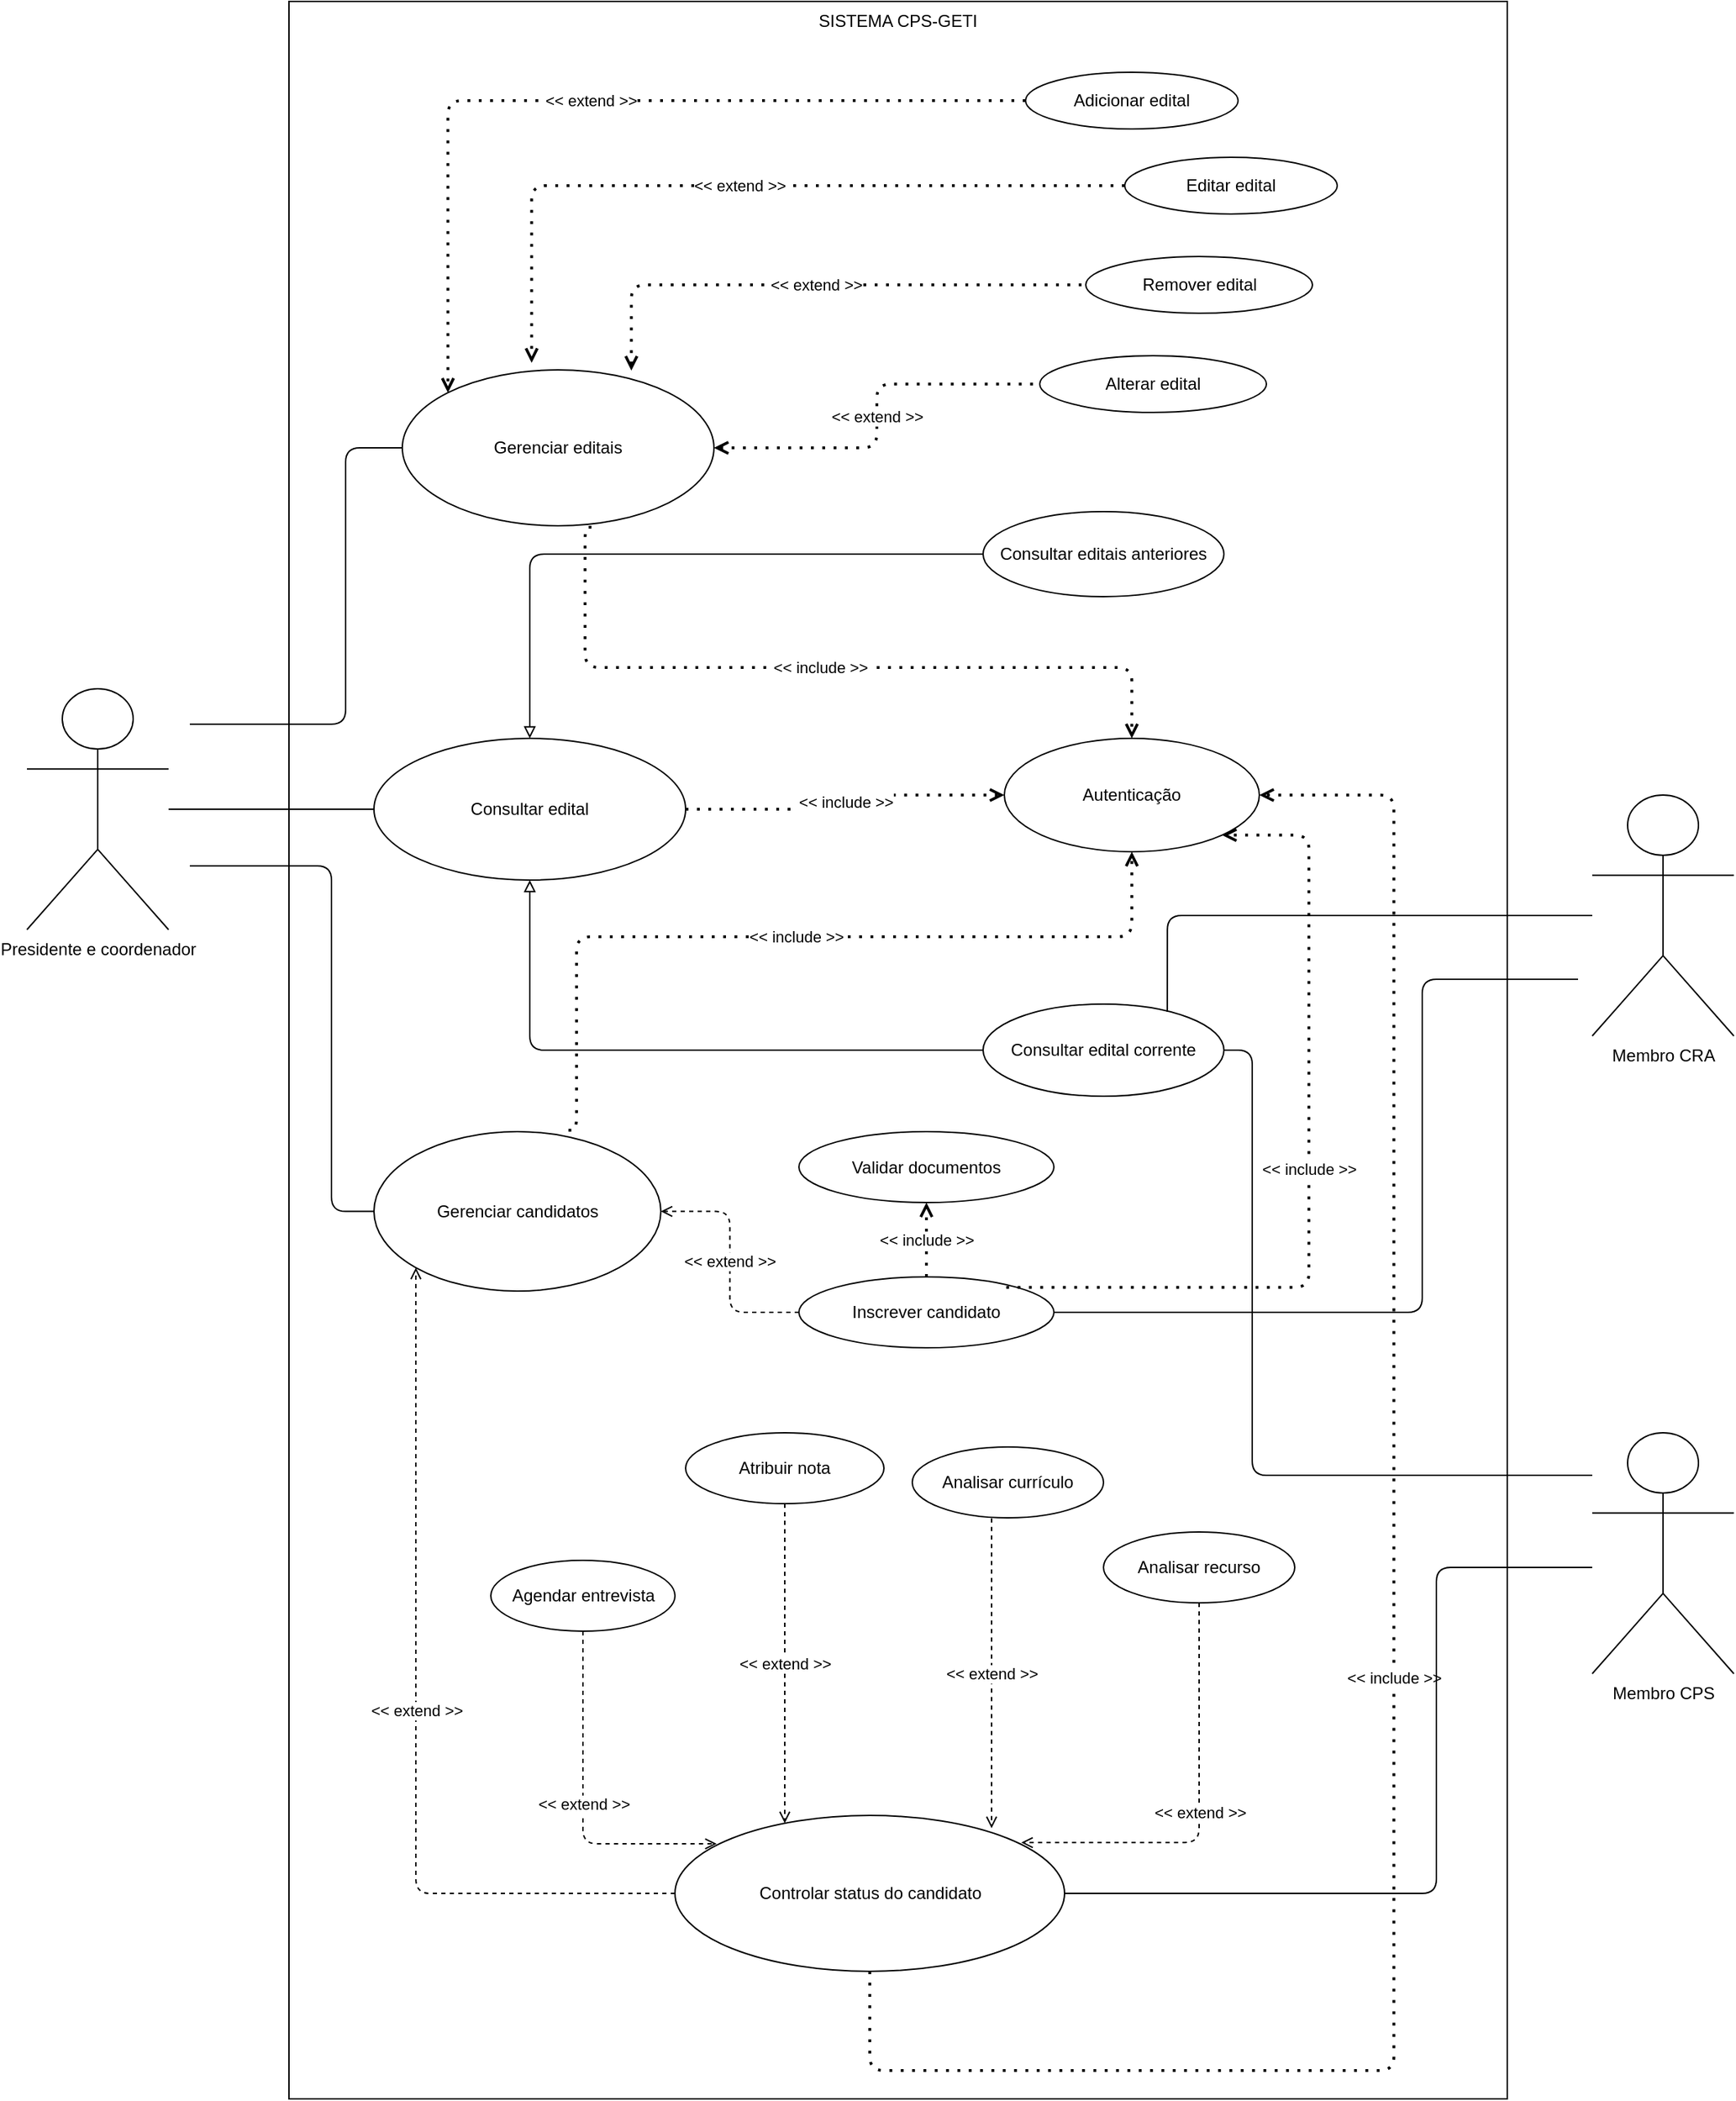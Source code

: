 <mxfile version="13.6.5" type="device"><diagram id="rCzvnhqhO2wZLILW5qiQ" name="Page-1"><mxGraphModel dx="2031" dy="2207" grid="1" gridSize="10" guides="1" tooltips="1" connect="1" arrows="1" fold="1" page="1" pageScale="1" pageWidth="850" pageHeight="1100" math="0" shadow="0"><root><mxCell id="0"/><mxCell id="1" parent="0"/><mxCell id="yppUJSTWK3-VCfPEgZEO-1" value="SISTEMA CPS-GETI" style="rounded=0;whiteSpace=wrap;html=1;verticalAlign=top;" vertex="1" parent="1"><mxGeometry x="510" y="-150" width="860" height="1480" as="geometry"/></mxCell><mxCell id="1BK_RrvFkFShxOuUJ0js-1" value="Presidente e coordenador" style="shape=umlActor;verticalLabelPosition=bottom;verticalAlign=top;html=1;outlineConnect=0;" parent="1" vertex="1"><mxGeometry x="325" y="335" width="100" height="170" as="geometry"/></mxCell><mxCell id="1BK_RrvFkFShxOuUJ0js-2" value="Membro CPS" style="shape=umlActor;verticalLabelPosition=bottom;verticalAlign=top;html=1;outlineConnect=0;" parent="1" vertex="1"><mxGeometry x="1430" y="860" width="100" height="170" as="geometry"/></mxCell><mxCell id="1BK_RrvFkFShxOuUJ0js-4" value="&lt;div&gt;Gerenciar editais&lt;/div&gt;" style="ellipse;whiteSpace=wrap;html=1;" parent="1" vertex="1"><mxGeometry x="590" y="110" width="220" height="110" as="geometry"/></mxCell><mxCell id="1BK_RrvFkFShxOuUJ0js-5" value="Editar edital" style="ellipse;whiteSpace=wrap;html=1;" parent="1" vertex="1"><mxGeometry x="1100" y="-40" width="150" height="40" as="geometry"/></mxCell><mxCell id="1BK_RrvFkFShxOuUJ0js-6" value="Remover edital" style="ellipse;whiteSpace=wrap;html=1;" parent="1" vertex="1"><mxGeometry x="1072.5" y="30" width="160" height="40" as="geometry"/></mxCell><mxCell id="1BK_RrvFkFShxOuUJ0js-12" value="" style="endArrow=none;html=1;entryX=0;entryY=0.5;entryDx=0;entryDy=0;edgeStyle=orthogonalEdgeStyle;" parent="1" target="1BK_RrvFkFShxOuUJ0js-4" edge="1"><mxGeometry width="50" height="50" relative="1" as="geometry"><mxPoint x="440" y="360" as="sourcePoint"/><mxPoint x="480" y="380" as="targetPoint"/><Array as="points"><mxPoint x="550" y="360"/><mxPoint x="550" y="165"/></Array></mxGeometry></mxCell><mxCell id="1BK_RrvFkFShxOuUJ0js-15" value="&lt;div&gt;Consultar edital&lt;/div&gt;" style="ellipse;whiteSpace=wrap;html=1;" parent="1" vertex="1"><mxGeometry x="570" y="370" width="220" height="100" as="geometry"/></mxCell><mxCell id="1BK_RrvFkFShxOuUJ0js-17" value="&lt;div&gt;Validar documentos&lt;/div&gt;" style="ellipse;whiteSpace=wrap;html=1;" parent="1" vertex="1"><mxGeometry x="870" y="647.5" width="180" height="50" as="geometry"/></mxCell><mxCell id="1BK_RrvFkFShxOuUJ0js-19" value="" style="endArrow=none;html=1;entryX=1;entryY=0.5;entryDx=0;entryDy=0;edgeStyle=orthogonalEdgeStyle;" parent="1" source="1BK_RrvFkFShxOuUJ0js-2" target="yppUJSTWK3-VCfPEgZEO-10" edge="1"><mxGeometry width="50" height="50" relative="1" as="geometry"><mxPoint x="1530" y="320" as="sourcePoint"/><mxPoint x="1640.68" y="378.05" as="targetPoint"/><Array as="points"><mxPoint x="1190" y="890"/><mxPoint x="1190" y="590"/></Array></mxGeometry></mxCell><mxCell id="1BK_RrvFkFShxOuUJ0js-21" value="&lt;div&gt;Inscrever candidato&lt;/div&gt;" style="ellipse;whiteSpace=wrap;html=1;" parent="1" vertex="1"><mxGeometry x="870" y="750" width="180" height="50" as="geometry"/></mxCell><mxCell id="1BK_RrvFkFShxOuUJ0js-23" value="&lt;div&gt;Membro CRA&lt;br&gt;&lt;/div&gt;" style="shape=umlActor;verticalLabelPosition=bottom;verticalAlign=top;html=1;outlineConnect=0;" parent="1" vertex="1"><mxGeometry x="1430" y="410" width="100" height="170" as="geometry"/></mxCell><mxCell id="yppUJSTWK3-VCfPEgZEO-2" value="&amp;lt;&amp;lt; extend &amp;gt;&amp;gt;" style="endArrow=open;dashed=1;html=1;dashPattern=1 3;strokeWidth=2;entryX=0.415;entryY=-0.045;entryDx=0;entryDy=0;endFill=0;entryPerimeter=0;exitX=0;exitY=0.5;exitDx=0;exitDy=0;edgeStyle=orthogonalEdgeStyle;" edge="1" parent="1" source="1BK_RrvFkFShxOuUJ0js-5" target="1BK_RrvFkFShxOuUJ0js-4"><mxGeometry width="50" height="50" relative="1" as="geometry"><mxPoint x="700" y="210" as="sourcePoint"/><mxPoint x="750" y="160" as="targetPoint"/></mxGeometry></mxCell><mxCell id="yppUJSTWK3-VCfPEgZEO-5" value="&amp;lt;&amp;lt; extend &amp;gt;&amp;gt;" style="endArrow=none;dashed=1;html=1;dashPattern=1 3;strokeWidth=2;entryX=0;entryY=0.5;entryDx=0;entryDy=0;exitX=0.735;exitY=0.005;exitDx=0;exitDy=0;endFill=0;startArrow=open;startFill=0;edgeStyle=orthogonalEdgeStyle;exitPerimeter=0;" edge="1" parent="1" source="1BK_RrvFkFShxOuUJ0js-4" target="1BK_RrvFkFShxOuUJ0js-6"><mxGeometry width="50" height="50" relative="1" as="geometry"><mxPoint x="640.453" y="251.187" as="sourcePoint"/><mxPoint x="730.503" y="184.142" as="targetPoint"/></mxGeometry></mxCell><mxCell id="yppUJSTWK3-VCfPEgZEO-6" value="Alterar edital" style="ellipse;whiteSpace=wrap;html=1;" vertex="1" parent="1"><mxGeometry x="1040" y="100" width="160" height="40" as="geometry"/></mxCell><mxCell id="yppUJSTWK3-VCfPEgZEO-7" value="&amp;lt;&amp;lt; extend &amp;gt;&amp;gt;" style="endArrow=none;dashed=1;html=1;dashPattern=1 3;strokeWidth=2;entryX=0;entryY=0.5;entryDx=0;entryDy=0;exitX=1;exitY=0.5;exitDx=0;exitDy=0;endFill=0;startArrow=open;startFill=0;edgeStyle=orthogonalEdgeStyle;" edge="1" parent="1" source="1BK_RrvFkFShxOuUJ0js-4" target="yppUJSTWK3-VCfPEgZEO-6"><mxGeometry width="50" height="50" relative="1" as="geometry"><mxPoint x="690" y="270" as="sourcePoint"/><mxPoint x="790" y="270" as="targetPoint"/></mxGeometry></mxCell><mxCell id="yppUJSTWK3-VCfPEgZEO-10" value="&lt;div&gt;Consultar edital corrente&lt;br&gt;&lt;/div&gt;" style="ellipse;whiteSpace=wrap;html=1;" vertex="1" parent="1"><mxGeometry x="1000" y="557.5" width="170" height="65" as="geometry"/></mxCell><mxCell id="yppUJSTWK3-VCfPEgZEO-11" value="&lt;div&gt;Consultar editais anteriores&lt;br&gt;&lt;/div&gt;" style="ellipse;whiteSpace=wrap;html=1;" vertex="1" parent="1"><mxGeometry x="1000" y="210" width="170" height="60" as="geometry"/></mxCell><mxCell id="yppUJSTWK3-VCfPEgZEO-12" value="" style="endArrow=none;html=1;entryX=0;entryY=0.5;entryDx=0;entryDy=0;edgeStyle=orthogonalEdgeStyle;" edge="1" parent="1" source="1BK_RrvFkFShxOuUJ0js-1" target="1BK_RrvFkFShxOuUJ0js-15"><mxGeometry width="50" height="50" relative="1" as="geometry"><mxPoint x="440" y="440" as="sourcePoint"/><mxPoint x="540" y="270" as="targetPoint"/><Array as="points"/></mxGeometry></mxCell><mxCell id="yppUJSTWK3-VCfPEgZEO-15" value="" style="endArrow=block;html=1;exitX=0;exitY=0.5;exitDx=0;exitDy=0;entryX=0.5;entryY=1;entryDx=0;entryDy=0;endFill=0;edgeStyle=orthogonalEdgeStyle;" edge="1" parent="1" source="yppUJSTWK3-VCfPEgZEO-10" target="1BK_RrvFkFShxOuUJ0js-15"><mxGeometry width="50" height="50" relative="1" as="geometry"><mxPoint x="700" y="470" as="sourcePoint"/><mxPoint x="750" y="420" as="targetPoint"/></mxGeometry></mxCell><mxCell id="yppUJSTWK3-VCfPEgZEO-16" value="" style="endArrow=block;html=1;exitX=0;exitY=0.5;exitDx=0;exitDy=0;entryX=0.5;entryY=0;entryDx=0;entryDy=0;endFill=0;edgeStyle=orthogonalEdgeStyle;" edge="1" parent="1" source="yppUJSTWK3-VCfPEgZEO-11" target="1BK_RrvFkFShxOuUJ0js-15"><mxGeometry width="50" height="50" relative="1" as="geometry"><mxPoint x="830" y="565" as="sourcePoint"/><mxPoint x="775.104" y="512.678" as="targetPoint"/><Array as="points"><mxPoint x="680" y="240"/></Array></mxGeometry></mxCell><mxCell id="yppUJSTWK3-VCfPEgZEO-17" value="Gerenciar candidatos" style="ellipse;whiteSpace=wrap;html=1;" vertex="1" parent="1"><mxGeometry x="570" y="647.5" width="202.5" height="112.5" as="geometry"/></mxCell><mxCell id="yppUJSTWK3-VCfPEgZEO-19" value="" style="endArrow=none;html=1;edgeStyle=orthogonalEdgeStyle;entryX=0.765;entryY=0.084;entryDx=0;entryDy=0;entryPerimeter=0;" edge="1" parent="1" source="1BK_RrvFkFShxOuUJ0js-23" target="yppUJSTWK3-VCfPEgZEO-10"><mxGeometry width="50" height="50" relative="1" as="geometry"><mxPoint x="1560" y="563.077" as="sourcePoint"/><mxPoint x="1130" y="560" as="targetPoint"/><Array as="points"><mxPoint x="1130" y="495"/></Array></mxGeometry></mxCell><mxCell id="yppUJSTWK3-VCfPEgZEO-20" value="Analisar currículo" style="ellipse;whiteSpace=wrap;html=1;" vertex="1" parent="1"><mxGeometry x="950" y="870" width="135" height="50" as="geometry"/></mxCell><mxCell id="yppUJSTWK3-VCfPEgZEO-22" value="Controlar status do candidato" style="ellipse;whiteSpace=wrap;html=1;" vertex="1" parent="1"><mxGeometry x="782.5" y="1130" width="275" height="110" as="geometry"/></mxCell><mxCell id="yppUJSTWK3-VCfPEgZEO-23" value="Agendar entrevista" style="ellipse;whiteSpace=wrap;html=1;" vertex="1" parent="1"><mxGeometry x="652.5" y="950" width="130" height="50" as="geometry"/></mxCell><mxCell id="yppUJSTWK3-VCfPEgZEO-24" value="Atribuir nota" style="ellipse;whiteSpace=wrap;html=1;" vertex="1" parent="1"><mxGeometry x="790" y="860" width="140" height="50" as="geometry"/></mxCell><mxCell id="yppUJSTWK3-VCfPEgZEO-25" value="" style="endArrow=none;html=1;entryX=0;entryY=0.5;entryDx=0;entryDy=0;edgeStyle=orthogonalEdgeStyle;" edge="1" parent="1" target="yppUJSTWK3-VCfPEgZEO-17"><mxGeometry width="50" height="50" relative="1" as="geometry"><mxPoint x="440" y="460" as="sourcePoint"/><mxPoint x="685.0" y="460" as="targetPoint"/><Array as="points"><mxPoint x="540" y="460"/><mxPoint x="540" y="704"/></Array></mxGeometry></mxCell><mxCell id="yppUJSTWK3-VCfPEgZEO-27" value="&amp;lt;&amp;lt; extend &amp;gt;&amp;gt;" style="endArrow=open;html=1;exitX=0;exitY=0.5;exitDx=0;exitDy=0;endFill=0;edgeStyle=orthogonalEdgeStyle;entryX=1;entryY=0.5;entryDx=0;entryDy=0;dashed=1;" edge="1" parent="1" source="1BK_RrvFkFShxOuUJ0js-21" target="yppUJSTWK3-VCfPEgZEO-17"><mxGeometry width="50" height="50" relative="1" as="geometry"><mxPoint x="965" y="615.0" as="sourcePoint"/><mxPoint x="760" y="700" as="targetPoint"/></mxGeometry></mxCell><mxCell id="yppUJSTWK3-VCfPEgZEO-32" value="Adicionar edital" style="ellipse;whiteSpace=wrap;html=1;" vertex="1" parent="1"><mxGeometry x="1030" y="-100" width="150" height="40" as="geometry"/></mxCell><mxCell id="yppUJSTWK3-VCfPEgZEO-33" value="&amp;lt;&amp;lt; extend &amp;gt;&amp;gt;" style="endArrow=open;dashed=1;html=1;dashPattern=1 3;strokeWidth=2;entryX=0;entryY=0;entryDx=0;entryDy=0;endFill=0;exitX=0;exitY=0.5;exitDx=0;exitDy=0;edgeStyle=orthogonalEdgeStyle;" edge="1" parent="1" source="yppUJSTWK3-VCfPEgZEO-32" target="1BK_RrvFkFShxOuUJ0js-4"><mxGeometry width="50" height="50" relative="1" as="geometry"><mxPoint x="990" y="190" as="sourcePoint"/><mxPoint x="866.04" y="213.03" as="targetPoint"/></mxGeometry></mxCell><mxCell id="yppUJSTWK3-VCfPEgZEO-36" value="Autenticação" style="ellipse;whiteSpace=wrap;html=1;" vertex="1" parent="1"><mxGeometry x="1015" y="370" width="180" height="80" as="geometry"/></mxCell><mxCell id="yppUJSTWK3-VCfPEgZEO-37" value="&amp;lt;&amp;lt; include &amp;gt;&amp;gt;" style="endArrow=open;dashed=1;html=1;dashPattern=1 3;strokeWidth=2;entryX=0.5;entryY=1;entryDx=0;entryDy=0;endFill=0;startArrow=none;startFill=0;edgeStyle=orthogonalEdgeStyle;exitX=0.678;exitY=-0.009;exitDx=0;exitDy=0;exitPerimeter=0;" edge="1" parent="1" source="yppUJSTWK3-VCfPEgZEO-17" target="yppUJSTWK3-VCfPEgZEO-36"><mxGeometry width="50" height="50" relative="1" as="geometry"><mxPoint x="721.04" y="161.01" as="sourcePoint"/><mxPoint x="935" y="140" as="targetPoint"/><Array as="points"><mxPoint x="713" y="510"/><mxPoint x="1105" y="510"/></Array></mxGeometry></mxCell><mxCell id="yppUJSTWK3-VCfPEgZEO-38" value="&amp;lt;&amp;lt; include &amp;gt;&amp;gt;" style="endArrow=open;dashed=1;html=1;dashPattern=1 3;strokeWidth=2;entryX=0.5;entryY=0;entryDx=0;entryDy=0;endFill=0;startArrow=none;startFill=0;exitX=0.607;exitY=1.009;exitDx=0;exitDy=0;exitPerimeter=0;edgeStyle=orthogonalEdgeStyle;" edge="1" parent="1" source="1BK_RrvFkFShxOuUJ0js-4" target="yppUJSTWK3-VCfPEgZEO-36"><mxGeometry width="50" height="50" relative="1" as="geometry"><mxPoint x="698.031" y="680.935" as="sourcePoint"/><mxPoint x="895" y="330.0" as="targetPoint"/><Array as="points"><mxPoint x="719" y="320"/><mxPoint x="1105" y="320"/></Array></mxGeometry></mxCell><mxCell id="yppUJSTWK3-VCfPEgZEO-39" value="&amp;lt;&amp;lt; include &amp;gt;&amp;gt;" style="endArrow=open;dashed=1;html=1;dashPattern=1 3;strokeWidth=2;entryX=0;entryY=0.5;entryDx=0;entryDy=0;endFill=0;startArrow=none;startFill=0;exitX=1;exitY=0.5;exitDx=0;exitDy=0;edgeStyle=orthogonalEdgeStyle;" edge="1" parent="1" source="1BK_RrvFkFShxOuUJ0js-15" target="yppUJSTWK3-VCfPEgZEO-36"><mxGeometry width="50" height="50" relative="1" as="geometry"><mxPoint x="699.26" y="165.63" as="sourcePoint"/><mxPoint x="845.5" y="258.08" as="targetPoint"/></mxGeometry></mxCell><mxCell id="yppUJSTWK3-VCfPEgZEO-41" value="&lt;div&gt;&amp;lt;&amp;lt; include &amp;gt;&amp;gt;&lt;/div&gt;" style="endArrow=open;dashed=1;html=1;dashPattern=1 3;strokeWidth=2;entryX=0.5;entryY=1;entryDx=0;entryDy=0;endFill=0;startArrow=none;startFill=0;exitX=0.5;exitY=0;exitDx=0;exitDy=0;" edge="1" parent="1" source="1BK_RrvFkFShxOuUJ0js-21" target="1BK_RrvFkFShxOuUJ0js-17"><mxGeometry width="50" height="50" relative="1" as="geometry"><mxPoint x="721.527" y="684.52" as="sourcePoint"/><mxPoint x="996.569" y="478.377" as="targetPoint"/></mxGeometry></mxCell><mxCell id="yppUJSTWK3-VCfPEgZEO-42" value="" style="endArrow=none;html=1;entryX=1;entryY=0.5;entryDx=0;entryDy=0;edgeStyle=orthogonalEdgeStyle;" edge="1" parent="1" target="1BK_RrvFkFShxOuUJ0js-21"><mxGeometry width="50" height="50" relative="1" as="geometry"><mxPoint x="1420" y="540" as="sourcePoint"/><mxPoint x="1155.685" y="577.243" as="targetPoint"/><Array as="points"><mxPoint x="1310" y="540"/><mxPoint x="1310" y="775"/></Array></mxGeometry></mxCell><mxCell id="yppUJSTWK3-VCfPEgZEO-50" value="&amp;lt;&amp;lt; extend &amp;gt;&amp;gt;" style="endArrow=open;html=1;exitX=0.415;exitY=1.007;exitDx=0;exitDy=0;endFill=0;edgeStyle=orthogonalEdgeStyle;dashed=1;exitPerimeter=0;" edge="1" parent="1" source="yppUJSTWK3-VCfPEgZEO-20"><mxGeometry width="50" height="50" relative="1" as="geometry"><mxPoint x="840.0" y="795" as="sourcePoint"/><mxPoint x="1006" y="1139" as="targetPoint"/><Array as="points"><mxPoint x="1006" y="1139"/></Array></mxGeometry></mxCell><mxCell id="yppUJSTWK3-VCfPEgZEO-51" value="&amp;lt;&amp;lt; extend &amp;gt;&amp;gt;" style="endArrow=open;html=1;exitX=0.5;exitY=1;exitDx=0;exitDy=0;endFill=0;edgeStyle=orthogonalEdgeStyle;dashed=1;" edge="1" parent="1" source="yppUJSTWK3-VCfPEgZEO-24" target="yppUJSTWK3-VCfPEgZEO-22"><mxGeometry width="50" height="50" relative="1" as="geometry"><mxPoint x="1150.0" y="915" as="sourcePoint"/><mxPoint x="1067.5" y="1195" as="targetPoint"/><Array as="points"><mxPoint x="860" y="1070"/><mxPoint x="860" y="1070"/></Array></mxGeometry></mxCell><mxCell id="yppUJSTWK3-VCfPEgZEO-52" value="&amp;lt;&amp;lt; extend &amp;gt;&amp;gt;" style="endArrow=open;html=1;exitX=0.5;exitY=1;exitDx=0;exitDy=0;endFill=0;edgeStyle=orthogonalEdgeStyle;dashed=1;entryX=0.107;entryY=0.182;entryDx=0;entryDy=0;entryPerimeter=0;" edge="1" parent="1" source="yppUJSTWK3-VCfPEgZEO-23" target="yppUJSTWK3-VCfPEgZEO-22"><mxGeometry width="50" height="50" relative="1" as="geometry"><mxPoint x="995.0" y="1050" as="sourcePoint"/><mxPoint x="930.0" y="1140" as="targetPoint"/><Array as="points"><mxPoint x="717" y="1150"/></Array></mxGeometry></mxCell><mxCell id="yppUJSTWK3-VCfPEgZEO-53" value="&amp;lt;&amp;lt; extend &amp;gt;&amp;gt;" style="endArrow=open;html=1;exitX=0;exitY=0.5;exitDx=0;exitDy=0;endFill=0;edgeStyle=orthogonalEdgeStyle;dashed=1;entryX=0;entryY=1;entryDx=0;entryDy=0;" edge="1" parent="1" source="yppUJSTWK3-VCfPEgZEO-22" target="yppUJSTWK3-VCfPEgZEO-17"><mxGeometry width="50" height="50" relative="1" as="geometry"><mxPoint x="724.645" y="972.604" as="sourcePoint"/><mxPoint x="832.353" y="1156.278" as="targetPoint"/></mxGeometry></mxCell><mxCell id="yppUJSTWK3-VCfPEgZEO-54" value="&lt;div&gt;&amp;lt;&amp;lt; include &amp;gt;&amp;gt;&lt;/div&gt;" style="endArrow=open;dashed=1;html=1;dashPattern=1 3;strokeWidth=2;entryX=1;entryY=0.5;entryDx=0;entryDy=0;endFill=0;startArrow=none;startFill=0;exitX=0.5;exitY=1;exitDx=0;exitDy=0;edgeStyle=orthogonalEdgeStyle;" edge="1" parent="1" source="yppUJSTWK3-VCfPEgZEO-22" target="yppUJSTWK3-VCfPEgZEO-36"><mxGeometry width="50" height="50" relative="1" as="geometry"><mxPoint x="1060.0" y="890" as="sourcePoint"/><mxPoint x="930.0" y="820" as="targetPoint"/><Array as="points"><mxPoint x="920" y="1310"/><mxPoint x="1290" y="1310"/><mxPoint x="1290" y="410"/></Array></mxGeometry></mxCell><mxCell id="yppUJSTWK3-VCfPEgZEO-55" value="" style="endArrow=none;html=1;entryX=1;entryY=0.5;entryDx=0;entryDy=0;edgeStyle=orthogonalEdgeStyle;" edge="1" parent="1" target="yppUJSTWK3-VCfPEgZEO-22"><mxGeometry width="50" height="50" relative="1" as="geometry"><mxPoint x="1430" y="955" as="sourcePoint"/><mxPoint x="1180.0" y="600" as="targetPoint"/><Array as="points"><mxPoint x="1320" y="955"/><mxPoint x="1320" y="1185"/></Array></mxGeometry></mxCell><mxCell id="yppUJSTWK3-VCfPEgZEO-56" value="Analisar recurso" style="ellipse;whiteSpace=wrap;html=1;" vertex="1" parent="1"><mxGeometry x="1085" y="930" width="135" height="50" as="geometry"/></mxCell><mxCell id="yppUJSTWK3-VCfPEgZEO-57" value="&amp;lt;&amp;lt; extend &amp;gt;&amp;gt;" style="endArrow=open;html=1;exitX=0.5;exitY=1;exitDx=0;exitDy=0;endFill=0;edgeStyle=orthogonalEdgeStyle;entryX=0.889;entryY=0.174;entryDx=0;entryDy=0;dashed=1;entryPerimeter=0;" edge="1" parent="1" source="yppUJSTWK3-VCfPEgZEO-56" target="yppUJSTWK3-VCfPEgZEO-22"><mxGeometry width="50" height="50" relative="1" as="geometry"><mxPoint x="1027.5" y="890" as="sourcePoint"/><mxPoint x="930" y="1140" as="targetPoint"/><Array as="points"><mxPoint x="1153" y="1149"/></Array></mxGeometry></mxCell><mxCell id="yppUJSTWK3-VCfPEgZEO-58" value="&lt;div&gt;&amp;lt;&amp;lt; include &amp;gt;&amp;gt;&lt;/div&gt;" style="endArrow=open;dashed=1;html=1;dashPattern=1 3;strokeWidth=2;entryX=1;entryY=1;entryDx=0;entryDy=0;endFill=0;startArrow=none;startFill=0;exitX=0.813;exitY=0.148;exitDx=0;exitDy=0;edgeStyle=orthogonalEdgeStyle;exitPerimeter=0;" edge="1" parent="1" source="1BK_RrvFkFShxOuUJ0js-21" target="yppUJSTWK3-VCfPEgZEO-36"><mxGeometry width="50" height="50" relative="1" as="geometry"><mxPoint x="930.0" y="1250" as="sourcePoint"/><mxPoint x="1205.0" y="420" as="targetPoint"/><Array as="points"><mxPoint x="1230" y="757"/><mxPoint x="1230" y="438"/></Array></mxGeometry></mxCell></root></mxGraphModel></diagram></mxfile>